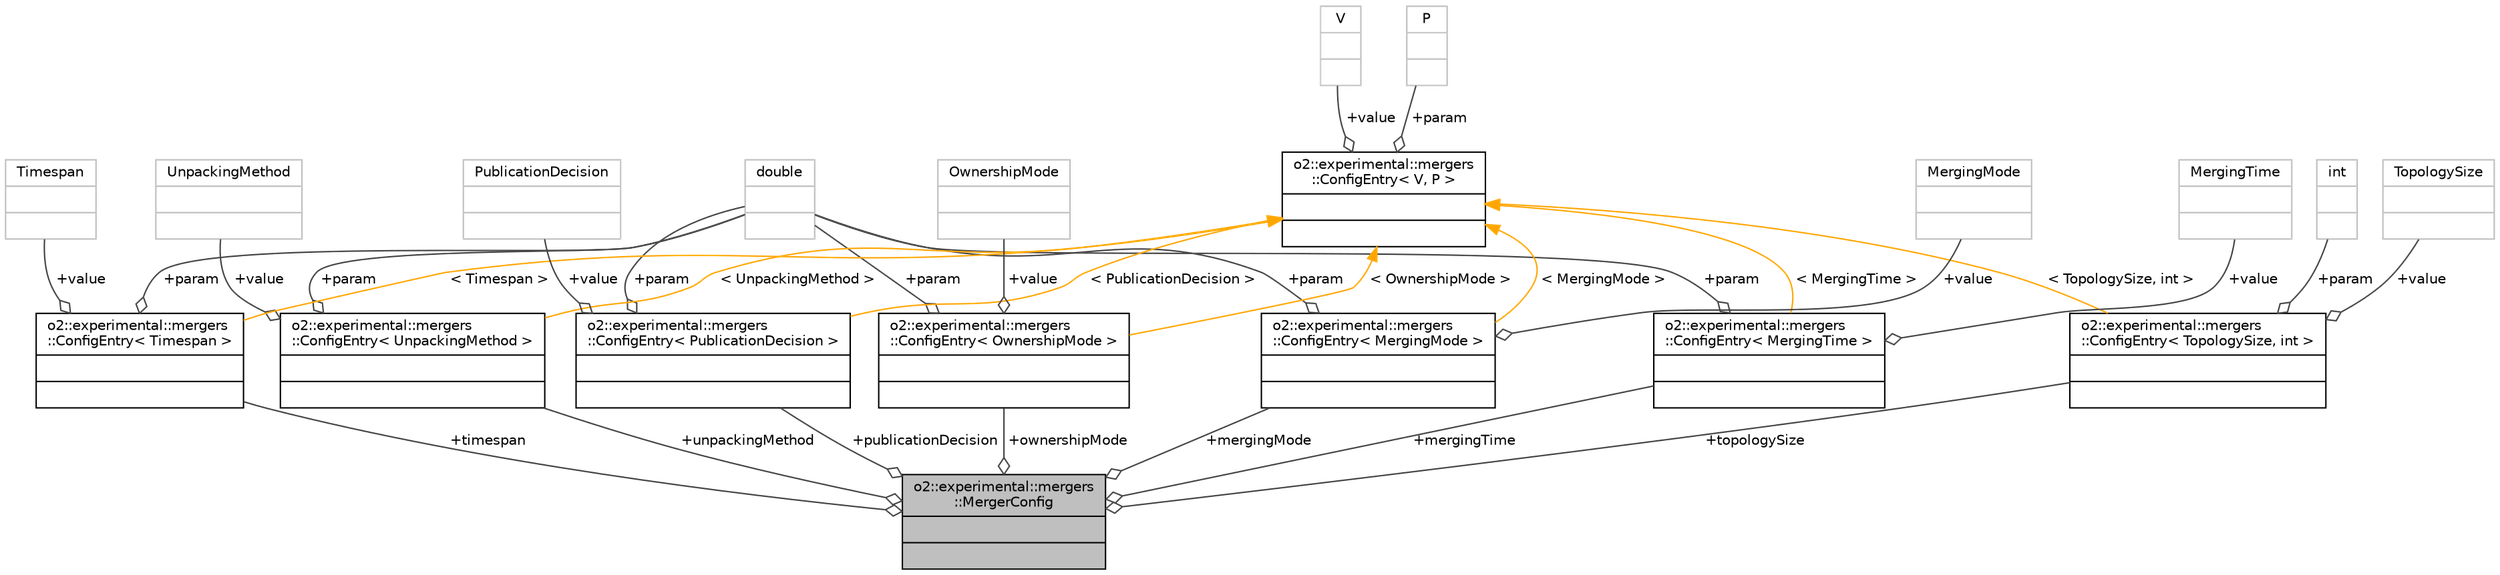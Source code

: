 digraph "o2::experimental::mergers::MergerConfig"
{
 // INTERACTIVE_SVG=YES
  bgcolor="transparent";
  edge [fontname="Helvetica",fontsize="10",labelfontname="Helvetica",labelfontsize="10"];
  node [fontname="Helvetica",fontsize="10",shape=record];
  Node1 [label="{o2::experimental::mergers\l::MergerConfig\n||}",height=0.2,width=0.4,color="black", fillcolor="grey75", style="filled", fontcolor="black"];
  Node2 -> Node1 [color="grey25",fontsize="10",style="solid",label=" +unpackingMethod" ,arrowhead="odiamond",fontname="Helvetica"];
  Node2 [label="{o2::experimental::mergers\l::ConfigEntry\< UnpackingMethod \>\n||}",height=0.2,width=0.4,color="black",URL="$d3/d80/structo2_1_1experimental_1_1mergers_1_1ConfigEntry.html"];
  Node3 -> Node2 [color="grey25",fontsize="10",style="solid",label=" +param" ,arrowhead="odiamond",fontname="Helvetica"];
  Node3 [label="{double\n||}",height=0.2,width=0.4,color="grey75"];
  Node4 -> Node2 [color="grey25",fontsize="10",style="solid",label=" +value" ,arrowhead="odiamond",fontname="Helvetica"];
  Node4 [label="{UnpackingMethod\n||}",height=0.2,width=0.4,color="grey75"];
  Node5 -> Node2 [dir="back",color="orange",fontsize="10",style="solid",label=" \< UnpackingMethod \>" ,fontname="Helvetica"];
  Node5 [label="{o2::experimental::mergers\l::ConfigEntry\< V, P \>\n||}",height=0.2,width=0.4,color="black",URL="$d3/d80/structo2_1_1experimental_1_1mergers_1_1ConfigEntry.html"];
  Node6 -> Node5 [color="grey25",fontsize="10",style="solid",label=" +value" ,arrowhead="odiamond",fontname="Helvetica"];
  Node6 [label="{V\n||}",height=0.2,width=0.4,color="grey75"];
  Node7 -> Node5 [color="grey25",fontsize="10",style="solid",label=" +param" ,arrowhead="odiamond",fontname="Helvetica"];
  Node7 [label="{P\n||}",height=0.2,width=0.4,color="grey75"];
  Node8 -> Node1 [color="grey25",fontsize="10",style="solid",label=" +timespan" ,arrowhead="odiamond",fontname="Helvetica"];
  Node8 [label="{o2::experimental::mergers\l::ConfigEntry\< Timespan \>\n||}",height=0.2,width=0.4,color="black",URL="$d3/d80/structo2_1_1experimental_1_1mergers_1_1ConfigEntry.html"];
  Node3 -> Node8 [color="grey25",fontsize="10",style="solid",label=" +param" ,arrowhead="odiamond",fontname="Helvetica"];
  Node9 -> Node8 [color="grey25",fontsize="10",style="solid",label=" +value" ,arrowhead="odiamond",fontname="Helvetica"];
  Node9 [label="{Timespan\n||}",height=0.2,width=0.4,color="grey75"];
  Node5 -> Node8 [dir="back",color="orange",fontsize="10",style="solid",label=" \< Timespan \>" ,fontname="Helvetica"];
  Node10 -> Node1 [color="grey25",fontsize="10",style="solid",label=" +publicationDecision" ,arrowhead="odiamond",fontname="Helvetica"];
  Node10 [label="{o2::experimental::mergers\l::ConfigEntry\< PublicationDecision \>\n||}",height=0.2,width=0.4,color="black",URL="$d3/d80/structo2_1_1experimental_1_1mergers_1_1ConfigEntry.html"];
  Node3 -> Node10 [color="grey25",fontsize="10",style="solid",label=" +param" ,arrowhead="odiamond",fontname="Helvetica"];
  Node11 -> Node10 [color="grey25",fontsize="10",style="solid",label=" +value" ,arrowhead="odiamond",fontname="Helvetica"];
  Node11 [label="{PublicationDecision\n||}",height=0.2,width=0.4,color="grey75"];
  Node5 -> Node10 [dir="back",color="orange",fontsize="10",style="solid",label=" \< PublicationDecision \>" ,fontname="Helvetica"];
  Node12 -> Node1 [color="grey25",fontsize="10",style="solid",label=" +mergingMode" ,arrowhead="odiamond",fontname="Helvetica"];
  Node12 [label="{o2::experimental::mergers\l::ConfigEntry\< MergingMode \>\n||}",height=0.2,width=0.4,color="black",URL="$d3/d80/structo2_1_1experimental_1_1mergers_1_1ConfigEntry.html"];
  Node3 -> Node12 [color="grey25",fontsize="10",style="solid",label=" +param" ,arrowhead="odiamond",fontname="Helvetica"];
  Node13 -> Node12 [color="grey25",fontsize="10",style="solid",label=" +value" ,arrowhead="odiamond",fontname="Helvetica"];
  Node13 [label="{MergingMode\n||}",height=0.2,width=0.4,color="grey75"];
  Node5 -> Node12 [dir="back",color="orange",fontsize="10",style="solid",label=" \< MergingMode \>" ,fontname="Helvetica"];
  Node14 -> Node1 [color="grey25",fontsize="10",style="solid",label=" +topologySize" ,arrowhead="odiamond",fontname="Helvetica"];
  Node14 [label="{o2::experimental::mergers\l::ConfigEntry\< TopologySize, int \>\n||}",height=0.2,width=0.4,color="black",URL="$d3/d80/structo2_1_1experimental_1_1mergers_1_1ConfigEntry.html"];
  Node15 -> Node14 [color="grey25",fontsize="10",style="solid",label=" +param" ,arrowhead="odiamond",fontname="Helvetica"];
  Node15 [label="{int\n||}",height=0.2,width=0.4,color="grey75"];
  Node16 -> Node14 [color="grey25",fontsize="10",style="solid",label=" +value" ,arrowhead="odiamond",fontname="Helvetica"];
  Node16 [label="{TopologySize\n||}",height=0.2,width=0.4,color="grey75"];
  Node5 -> Node14 [dir="back",color="orange",fontsize="10",style="solid",label=" \< TopologySize, int \>" ,fontname="Helvetica"];
  Node17 -> Node1 [color="grey25",fontsize="10",style="solid",label=" +ownershipMode" ,arrowhead="odiamond",fontname="Helvetica"];
  Node17 [label="{o2::experimental::mergers\l::ConfigEntry\< OwnershipMode \>\n||}",height=0.2,width=0.4,color="black",URL="$d3/d80/structo2_1_1experimental_1_1mergers_1_1ConfigEntry.html"];
  Node3 -> Node17 [color="grey25",fontsize="10",style="solid",label=" +param" ,arrowhead="odiamond",fontname="Helvetica"];
  Node18 -> Node17 [color="grey25",fontsize="10",style="solid",label=" +value" ,arrowhead="odiamond",fontname="Helvetica"];
  Node18 [label="{OwnershipMode\n||}",height=0.2,width=0.4,color="grey75"];
  Node5 -> Node17 [dir="back",color="orange",fontsize="10",style="solid",label=" \< OwnershipMode \>" ,fontname="Helvetica"];
  Node19 -> Node1 [color="grey25",fontsize="10",style="solid",label=" +mergingTime" ,arrowhead="odiamond",fontname="Helvetica"];
  Node19 [label="{o2::experimental::mergers\l::ConfigEntry\< MergingTime \>\n||}",height=0.2,width=0.4,color="black",URL="$d3/d80/structo2_1_1experimental_1_1mergers_1_1ConfigEntry.html"];
  Node3 -> Node19 [color="grey25",fontsize="10",style="solid",label=" +param" ,arrowhead="odiamond",fontname="Helvetica"];
  Node20 -> Node19 [color="grey25",fontsize="10",style="solid",label=" +value" ,arrowhead="odiamond",fontname="Helvetica"];
  Node20 [label="{MergingTime\n||}",height=0.2,width=0.4,color="grey75"];
  Node5 -> Node19 [dir="back",color="orange",fontsize="10",style="solid",label=" \< MergingTime \>" ,fontname="Helvetica"];
}
